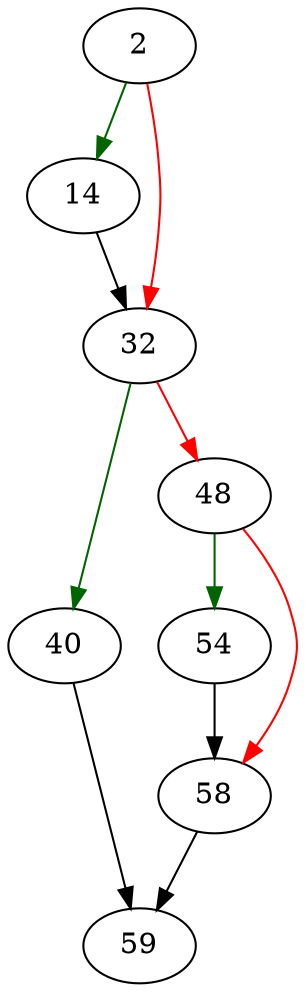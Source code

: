 strict digraph "unixTruncate" {
	// Node definitions.
	2 [entry=true];
	14;
	32;
	40;
	48;
	59;
	54;
	58;

	// Edge definitions.
	2 -> 14 [
		color=darkgreen
		cond=true
	];
	2 -> 32 [
		color=red
		cond=false
	];
	14 -> 32;
	32 -> 40 [
		color=darkgreen
		cond=true
	];
	32 -> 48 [
		color=red
		cond=false
	];
	40 -> 59;
	48 -> 54 [
		color=darkgreen
		cond=true
	];
	48 -> 58 [
		color=red
		cond=false
	];
	54 -> 58;
	58 -> 59;
}